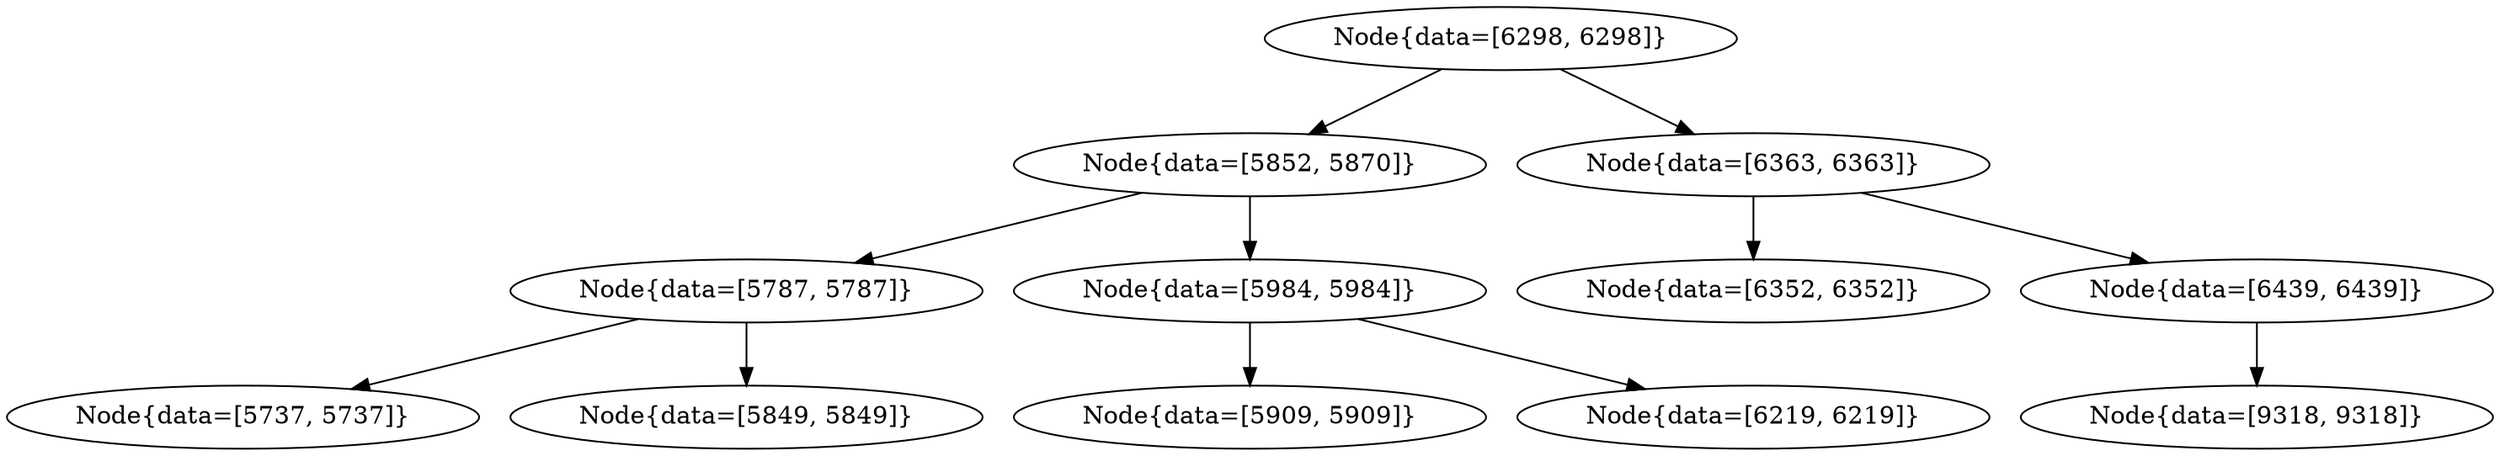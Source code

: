 digraph G{
1717977354 [label="Node{data=[6298, 6298]}"]
1717977354 -> 50815173
50815173 [label="Node{data=[5852, 5870]}"]
50815173 -> 648602371
648602371 [label="Node{data=[5787, 5787]}"]
648602371 -> 406216344
406216344 [label="Node{data=[5737, 5737]}"]
648602371 -> 1284256389
1284256389 [label="Node{data=[5849, 5849]}"]
50815173 -> 1958048409
1958048409 [label="Node{data=[5984, 5984]}"]
1958048409 -> 358889463
358889463 [label="Node{data=[5909, 5909]}"]
1958048409 -> 1066166621
1066166621 [label="Node{data=[6219, 6219]}"]
1717977354 -> 314141747
314141747 [label="Node{data=[6363, 6363]}"]
314141747 -> 1296561479
1296561479 [label="Node{data=[6352, 6352]}"]
314141747 -> 2041100439
2041100439 [label="Node{data=[6439, 6439]}"]
2041100439 -> 624091262
624091262 [label="Node{data=[9318, 9318]}"]
}